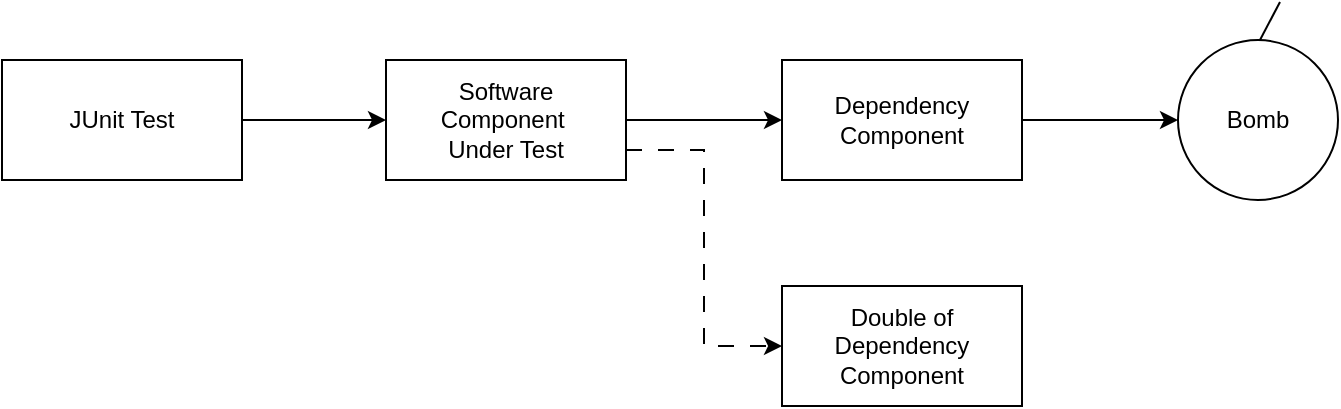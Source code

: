 <mxfile version="20.8.13" type="github">
  <diagram name="Page-1" id="JSIpw-Gab11g-2oWEoVy">
    <mxGraphModel dx="778" dy="466" grid="0" gridSize="10" guides="1" tooltips="1" connect="1" arrows="1" fold="1" page="0" pageScale="1" pageWidth="850" pageHeight="1100" math="0" shadow="0">
      <root>
        <mxCell id="0" />
        <mxCell id="1" parent="0" />
        <mxCell id="2z0HGwpnnQDzrqCcc-WQ-3" style="edgeStyle=orthogonalEdgeStyle;rounded=0;orthogonalLoop=1;jettySize=auto;html=1;entryX=0;entryY=0.5;entryDx=0;entryDy=0;" edge="1" parent="1" source="2z0HGwpnnQDzrqCcc-WQ-1" target="2z0HGwpnnQDzrqCcc-WQ-2">
          <mxGeometry relative="1" as="geometry" />
        </mxCell>
        <mxCell id="2z0HGwpnnQDzrqCcc-WQ-1" value="JUnit Test" style="rounded=0;whiteSpace=wrap;html=1;" vertex="1" parent="1">
          <mxGeometry x="109" y="251" width="120" height="60" as="geometry" />
        </mxCell>
        <mxCell id="2z0HGwpnnQDzrqCcc-WQ-5" style="edgeStyle=orthogonalEdgeStyle;rounded=0;orthogonalLoop=1;jettySize=auto;html=1;entryX=0;entryY=0.5;entryDx=0;entryDy=0;" edge="1" parent="1" source="2z0HGwpnnQDzrqCcc-WQ-2" target="2z0HGwpnnQDzrqCcc-WQ-4">
          <mxGeometry relative="1" as="geometry" />
        </mxCell>
        <mxCell id="2z0HGwpnnQDzrqCcc-WQ-10" style="edgeStyle=orthogonalEdgeStyle;rounded=0;orthogonalLoop=1;jettySize=auto;html=1;exitX=1;exitY=0.75;exitDx=0;exitDy=0;entryX=0;entryY=0.5;entryDx=0;entryDy=0;dashed=1;dashPattern=8 8;" edge="1" parent="1" source="2z0HGwpnnQDzrqCcc-WQ-2" target="2z0HGwpnnQDzrqCcc-WQ-9">
          <mxGeometry relative="1" as="geometry" />
        </mxCell>
        <mxCell id="2z0HGwpnnQDzrqCcc-WQ-2" value="Software &lt;br&gt;Component&amp;nbsp;&lt;br&gt;Under Test" style="rounded=0;whiteSpace=wrap;html=1;" vertex="1" parent="1">
          <mxGeometry x="301" y="251" width="120" height="60" as="geometry" />
        </mxCell>
        <mxCell id="2z0HGwpnnQDzrqCcc-WQ-8" style="edgeStyle=orthogonalEdgeStyle;rounded=0;orthogonalLoop=1;jettySize=auto;html=1;entryX=0;entryY=0.5;entryDx=0;entryDy=0;" edge="1" parent="1" source="2z0HGwpnnQDzrqCcc-WQ-4" target="2z0HGwpnnQDzrqCcc-WQ-7">
          <mxGeometry relative="1" as="geometry" />
        </mxCell>
        <mxCell id="2z0HGwpnnQDzrqCcc-WQ-4" value="Dependency Component" style="rounded=0;whiteSpace=wrap;html=1;" vertex="1" parent="1">
          <mxGeometry x="499" y="251" width="120" height="60" as="geometry" />
        </mxCell>
        <mxCell id="2z0HGwpnnQDzrqCcc-WQ-7" value="Bomb" style="ellipse;whiteSpace=wrap;html=1;aspect=fixed;" vertex="1" parent="1">
          <mxGeometry x="697" y="241" width="80" height="80" as="geometry" />
        </mxCell>
        <mxCell id="2z0HGwpnnQDzrqCcc-WQ-9" value="Double of&lt;br&gt;Dependency Component" style="rounded=0;whiteSpace=wrap;html=1;" vertex="1" parent="1">
          <mxGeometry x="499" y="364" width="120" height="60" as="geometry" />
        </mxCell>
        <mxCell id="2z0HGwpnnQDzrqCcc-WQ-11" value="" style="endArrow=none;html=1;rounded=0;" edge="1" parent="1">
          <mxGeometry width="50" height="50" relative="1" as="geometry">
            <mxPoint x="738" y="241" as="sourcePoint" />
            <mxPoint x="748" y="222" as="targetPoint" />
          </mxGeometry>
        </mxCell>
      </root>
    </mxGraphModel>
  </diagram>
</mxfile>
